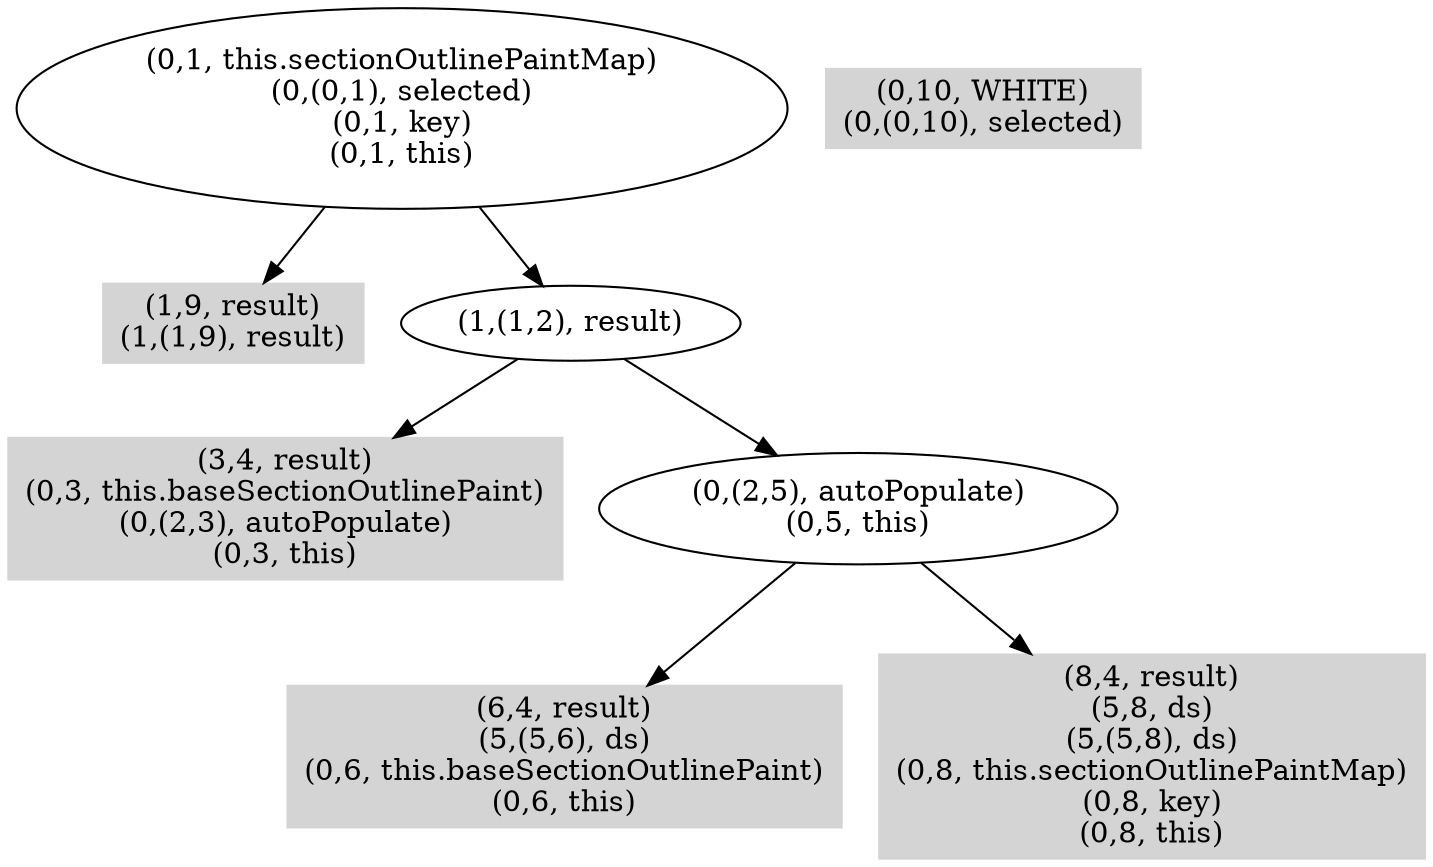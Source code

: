 digraph { 
3388 [shape=box,style=filled,color=".0 .0 .83",label="(3,4, result)\n(0,3, this.baseSectionOutlinePaint)\n(0,(2,3), autoPopulate)\n(0,3, this)"];
3389 [shape=box,style=filled,color=".0 .0 .83",label="(6,4, result)\n(5,(5,6), ds)\n(0,6, this.baseSectionOutlinePaint)\n(0,6, this)"];
3390 [shape=box,style=filled,color=".0 .0 .83",label="(8,4, result)\n(5,8, ds)\n(5,(5,8), ds)\n(0,8, this.sectionOutlinePaintMap)\n(0,8, key)\n(0,8, this)"];
3391 [label="(0,(2,5), autoPopulate)\n(0,5, this)"];
3392 [shape=box,style=filled,color=".0 .0 .83",label="(1,9, result)\n(1,(1,9), result)"];
3393 [label="(1,(1,2), result)"];
3394 [label="(0,1, this.sectionOutlinePaintMap)\n(0,(0,1), selected)\n(0,1, key)\n(0,1, this)"];
3395 [shape=box,style=filled,color=".0 .0 .83",label="(0,10, WHITE)\n(0,(0,10), selected)"];
3391 -> 3389;
3391 -> 3390;
3393 -> 3388;
3393 -> 3391;
3394 -> 3392;
3394 -> 3393;
}